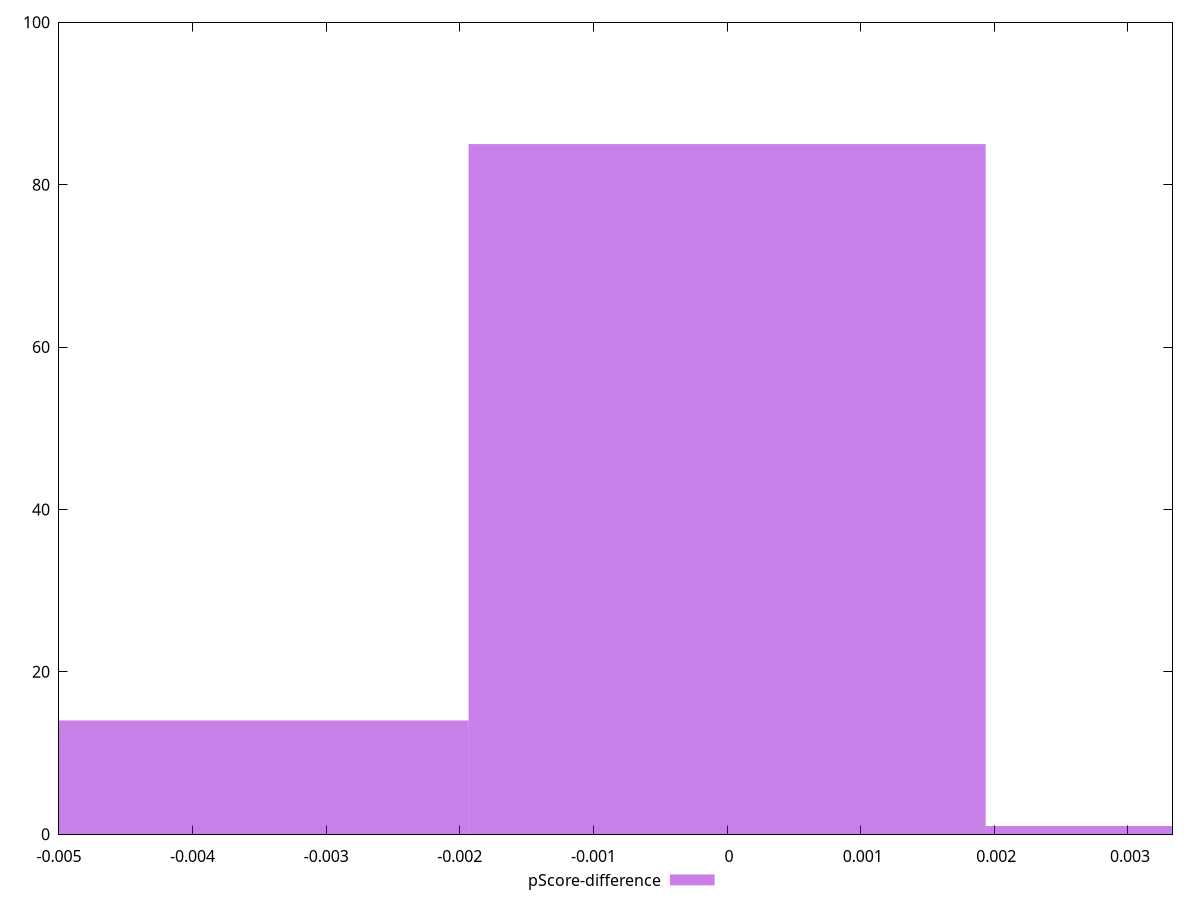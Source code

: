 reset

$pScoreDifference <<EOF
0 85
-0.0038698972389413886 14
0.0038698972389413886 1
EOF

set key outside below
set boxwidth 0.0038698972389413886
set xrange [-0.0050000000000000044:0.0033333333333332993]
set yrange [0:100]
set trange [0:100]
set style fill transparent solid 0.5 noborder
set terminal svg size 640, 490 enhanced background rgb 'white'
set output "report_00025_2021-02-22T21:38:55.199Z/unminified-javascript/samples/pages/pScore-difference/histogram.svg"

plot $pScoreDifference title "pScore-difference" with boxes

reset
